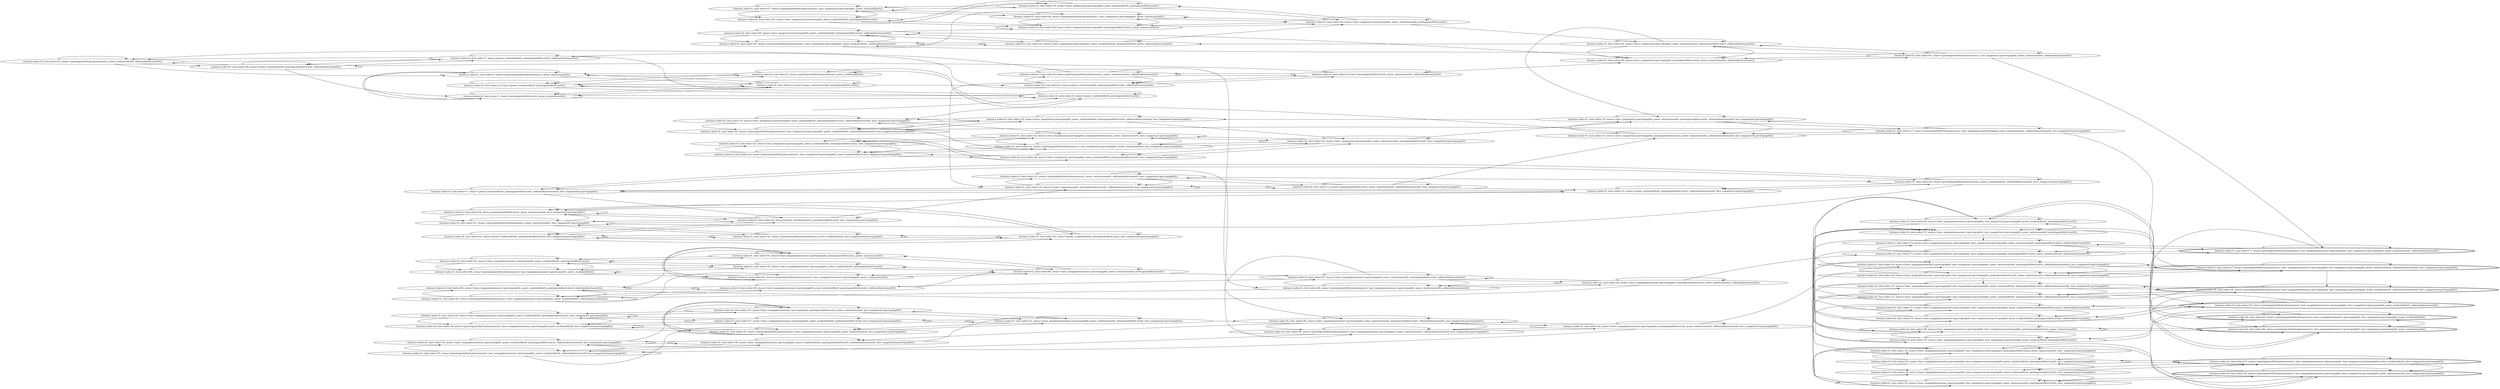 digraph {
rankdir="LR"
s83[label="(instance index=8, state index=83, atoms={pointing(satellite0,phenomenon1), power_avail(satellite0), calibrated(instrument0)})"]
s2[label="(instance index=8, state index=2, atoms={pointing(satellite0,phenomenon1), power_avail(satellite0)})"]
s58[label="(instance index=8, state index=58, atoms={power_avail(satellite0), pointing(satellite0,star2), calibrated(instrument0)})"]
s0[label="(instance index=8, state index=0, atoms={power_avail(satellite0), pointing(satellite0,star2)})"]
s42[label="(instance index=8, state index=42, atoms={pointing(satellite0,phenomenon1), power_avail(satellite0), have_image(star0,spectrograph0)})"]
s45[label="(instance index=8, state index=45, atoms={power_avail(satellite0), pointing(satellite0,star2), have_image(star0,spectrograph0)})"]
s40[label="(instance index=8, state index=40, atoms={pointing(satellite0,phenomenon1), power_avail(satellite0), calibrated(instrument0), have_image(star0,spectrograph0)})"]
s14[label="(instance index=8, state index=14, atoms={power_avail(satellite0), pointing(satellite0,star2), calibrated(instrument0), have_image(star0,spectrograph0)})"]
s7[label="(instance index=8, state index=7, atoms={power_avail(satellite0), pointing(satellite0,star0), calibrated(instrument0)})"]
s5[label="(instance index=8, state index=5, atoms={pointing(satellite0,phenomenon1), power_on(instrument0)})"]
s3[label="(instance index=8, state index=3, atoms={power_avail(satellite0), pointing(satellite0,star0)})"]
s1[label="(instance index=8, state index=1, atoms={pointing(satellite0,star2), power_on(instrument0)})"]
s94[label="(instance index=8, state index=94, atoms={pointing(satellite0,phenomenon1), have_image(phenomenon1,spectrograph0), power_avail(satellite0)})"]
s92[label="(instance index=8, state index=92, atoms={have_image(phenomenon1,spectrograph0), power_avail(satellite0), pointing(satellite0,star2)})"]
s90[label="(instance index=8, state index=90, atoms={have_image(phenomenon1,spectrograph0), power_avail(satellite0), pointing(satellite0,star2), calibrated(instrument0)})"]
s85[label="(instance index=8, state index=85, atoms={pointing(satellite0,phenomenon1), have_image(phenomenon1,spectrograph0), power_avail(satellite0), calibrated(instrument0)})"]
s44[label="(instance index=8, state index=44, atoms={power_avail(satellite0), pointing(satellite0,star0), have_image(star0,spectrograph0)})"]
s41[label="(instance index=8, state index=41, atoms={pointing(satellite0,phenomenon1), power_on(instrument0), have_image(star0,spectrograph0)})"]
s39[label="(instance index=8, state index=39, atoms={pointing(satellite0,star2), power_on(instrument0), have_image(star0,spectrograph0)})"]
s11[label="(instance index=8, state index=11, atoms={power_avail(satellite0), pointing(satellite0,star0), calibrated(instrument0), have_image(star0,spectrograph0)})"]
s56[label="(instance index=8, state index=56, atoms={pointing(satellite0,phenomenon1), have_image(phenomenon1,spectrograph0), power_avail(satellite0), have_image(star0,spectrograph0)})"]
s54[label="(instance index=8, state index=54, atoms={have_image(phenomenon1,spectrograph0), power_avail(satellite0), pointing(satellite0,star2), have_image(star0,spectrograph0)})"]
s52[label="(instance index=8, state index=52, atoms={have_image(phenomenon1,spectrograph0), power_avail(satellite0), pointing(satellite0,star2), calibrated(instrument0), have_image(star0,spectrograph0)})"]
s47[label="(instance index=8, state index=47, atoms={pointing(satellite0,phenomenon1), have_image(phenomenon1,spectrograph0), power_avail(satellite0), calibrated(instrument0), have_image(star0,spectrograph0)})"]
s69[label="(instance index=8, state index=69, atoms={have_image(star2,spectrograph0), power_avail(satellite0), pointing(satellite0,star2)})"]
s67[label="(instance index=8, state index=67, atoms={pointing(satellite0,phenomenon1), have_image(star2,spectrograph0), power_avail(satellite0)})"]
s65[label="(instance index=8, state index=65, atoms={pointing(satellite0,phenomenon1), have_image(star2,spectrograph0), power_avail(satellite0), calibrated(instrument0)})"]
s60[label="(instance index=8, state index=60, atoms={have_image(star2,spectrograph0), power_avail(satellite0), pointing(satellite0,star2), calibrated(instrument0)})"]
s4[label="(instance index=8, state index=4, atoms={power_on(instrument0), pointing(satellite0,star0)})"]
s95[label="(instance index=8, state index=95, atoms={have_image(phenomenon1,spectrograph0), power_avail(satellite0), pointing(satellite0,star0)})"]
s93[label="(instance index=8, state index=93, atoms={pointing(satellite0,phenomenon1), have_image(phenomenon1,spectrograph0), power_on(instrument0)})"]
s91[label="(instance index=8, state index=91, atoms={have_image(phenomenon1,spectrograph0), pointing(satellite0,star2), power_on(instrument0)})"]
s88[label="(instance index=8, state index=88, atoms={have_image(phenomenon1,spectrograph0), power_avail(satellite0), pointing(satellite0,star0), calibrated(instrument0)})"]
s25[label="(instance index=8, state index=25, atoms={have_image(star2,spectrograph0), power_avail(satellite0), pointing(satellite0,star2), have_image(star0,spectrograph0)})"]
s23[label="(instance index=8, state index=23, atoms={pointing(satellite0,phenomenon1), have_image(star2,spectrograph0), power_avail(satellite0), have_image(star0,spectrograph0)})"]
s21[label="(instance index=8, state index=21, atoms={pointing(satellite0,phenomenon1), have_image(star2,spectrograph0), power_avail(satellite0), calibrated(instrument0), have_image(star0,spectrograph0)})"]
s16[label="(instance index=8, state index=16, atoms={have_image(star2,spectrograph0), power_avail(satellite0), pointing(satellite0,star2), calibrated(instrument0), have_image(star0,spectrograph0)})"]
s50[label="(instance index=8, state index=50, atoms={have_image(phenomenon1,spectrograph0), power_avail(satellite0), pointing(satellite0,star0), calibrated(instrument0), have_image(star0,spectrograph0)})"]
s53[label="(instance index=8, state index=53, atoms={have_image(phenomenon1,spectrograph0), pointing(satellite0,star2), power_on(instrument0), have_image(star0,spectrograph0)})"]
s55[label="(instance index=8, state index=55, atoms={pointing(satellite0,phenomenon1), have_image(phenomenon1,spectrograph0), power_on(instrument0), have_image(star0,spectrograph0)})"]
s57[label="(instance index=8, state index=57, atoms={have_image(phenomenon1,spectrograph0), power_avail(satellite0), pointing(satellite0,star0), have_image(star0,spectrograph0)})"]
s43[label="(instance index=8, state index=43, atoms={power_on(instrument0), pointing(satellite0,star0), have_image(star0,spectrograph0)})"]
s19[label="(instance index=8, state index=19, atoms={have_image(star2,spectrograph0), power_avail(satellite0), pointing(satellite0,star0), calibrated(instrument0), have_image(star0,spectrograph0)})"]
s89[label="(instance index=8, state index=89, atoms={have_image(phenomenon1,spectrograph0), power_on(instrument0), pointing(satellite0,star0)})"]
s12[label="(instance index=8, state index=12, atoms={pointing(satellite0,phenomenon1), power_on(instrument0), calibrated(instrument0), have_image(star0,spectrograph0)})"]
s22[label="(instance index=8, state index=22, atoms={pointing(satellite0,phenomenon1), have_image(star2,spectrograph0), power_on(instrument0), have_image(star0,spectrograph0)})"]
s68[label="(instance index=8, state index=68, atoms={have_image(star2,spectrograph0), pointing(satellite0,star2), power_on(instrument0)})"]
s51[label="(instance index=8, state index=51, atoms={have_image(phenomenon1,spectrograph0), power_on(instrument0), pointing(satellite0,star0), have_image(star0,spectrograph0)})"]
s10[label="(instance index=8, state index=10, atoms={power_on(instrument0), pointing(satellite0,star0), calibrated(instrument0), have_image(star0,spectrograph0)})"]
s24[label="(instance index=8, state index=24, atoms={have_image(star2,spectrograph0), pointing(satellite0,star2), power_on(instrument0), have_image(star0,spectrograph0)})"]
s26[label="(instance index=8, state index=26, atoms={have_image(star2,spectrograph0), power_avail(satellite0), pointing(satellite0,star0), have_image(star0,spectrograph0)})"]
s8[label="(instance index=8, state index=8, atoms={pointing(satellite0,phenomenon1), power_on(instrument0), calibrated(instrument0)})"]
s6[label="(instance index=8, state index=6, atoms={power_on(instrument0), pointing(satellite0,star0), calibrated(instrument0)})"]
s63[label="(instance index=8, state index=63, atoms={have_image(star2,spectrograph0), power_avail(satellite0), pointing(satellite0,star0), calibrated(instrument0)})"]
s66[label="(instance index=8, state index=66, atoms={pointing(satellite0,phenomenon1), have_image(star2,spectrograph0), power_on(instrument0)})"]
s70[label="(instance index=8, state index=70, atoms={have_image(star2,spectrograph0), power_avail(satellite0), pointing(satellite0,star0)})"]
s20[label="(instance index=8, state index=20, atoms={have_image(star2,spectrograph0), power_on(instrument0), pointing(satellite0,star0), have_image(star0,spectrograph0)})"]
s87[label="(instance index=8, state index=87, atoms={have_image(phenomenon1,spectrograph0), power_on(instrument0), pointing(satellite0,star0), calibrated(instrument0)})"]
s13[label="(instance index=8, state index=13, atoms={pointing(satellite0,star2), power_on(instrument0), calibrated(instrument0), have_image(star0,spectrograph0)})"]
s46[label="(instance index=8, state index=46, atoms={pointing(satellite0,phenomenon1), have_image(phenomenon1,spectrograph0), power_on(instrument0), calibrated(instrument0), have_image(star0,spectrograph0)})"]
s49[label="(instance index=8, state index=49, atoms={have_image(phenomenon1,spectrograph0), power_on(instrument0), pointing(satellite0,star0), calibrated(instrument0), have_image(star0,spectrograph0)})"]
s84[label="(instance index=8, state index=84, atoms={pointing(satellite0,phenomenon1), have_image(phenomenon1,spectrograph0), power_on(instrument0), calibrated(instrument0)})"]
s9[label="(instance index=8, state index=9, atoms={pointing(satellite0,star2), power_on(instrument0), calibrated(instrument0)})"]
s64[label="(instance index=8, state index=64, atoms={have_image(star2,spectrograph0), power_on(instrument0), pointing(satellite0,star0)})"]
s18[label="(instance index=8, state index=18, atoms={have_image(star2,spectrograph0), power_on(instrument0), pointing(satellite0,star0), calibrated(instrument0), have_image(star0,spectrograph0)})"]
s15[label="(instance index=8, state index=15, atoms={have_image(star2,spectrograph0), pointing(satellite0,star2), power_on(instrument0), calibrated(instrument0), have_image(star0,spectrograph0)})"]
s86[label="(instance index=8, state index=86, atoms={have_image(phenomenon1,spectrograph0), pointing(satellite0,star2), power_on(instrument0), calibrated(instrument0)})"]
s48[label="(instance index=8, state index=48, atoms={have_image(phenomenon1,spectrograph0), pointing(satellite0,star2), power_on(instrument0), calibrated(instrument0), have_image(star0,spectrograph0)})"]
s59[label="(instance index=8, state index=59, atoms={have_image(star2,spectrograph0), pointing(satellite0,star2), power_on(instrument0), calibrated(instrument0)})"]
s62[label="(instance index=8, state index=62, atoms={have_image(star2,spectrograph0), power_on(instrument0), pointing(satellite0,star0), calibrated(instrument0)})"]
s34[label="(instance index=8, state index=34, atoms={have_image(phenomenon1,spectrograph0), have_image(star2,spectrograph0), pointing(satellite0,star2), power_on(instrument0), have_image(star0,spectrograph0)})"]
s78[label="(instance index=8, state index=78, atoms={have_image(phenomenon1,spectrograph0), have_image(star2,spectrograph0), pointing(satellite0,star2), power_on(instrument0)})"]
s77[label="(instance index=8, state index=77, atoms={have_image(phenomenon1,spectrograph0), have_image(star2,spectrograph0), power_avail(satellite0), pointing(satellite0,star2), calibrated(instrument0)})"]
s76[label="(instance index=8, state index=76, atoms={have_image(phenomenon1,spectrograph0), have_image(star2,spectrograph0), power_on(instrument0), pointing(satellite0,star0)})"]
s17[label="(instance index=8, state index=17, atoms={pointing(satellite0,phenomenon1), have_image(star2,spectrograph0), power_on(instrument0), calibrated(instrument0), have_image(star0,spectrograph0)})"]
s38[label="(instance index=8, state index=38, atoms={have_image(phenomenon1,spectrograph0), have_image(star2,spectrograph0), power_avail(satellite0), pointing(satellite0,star0), have_image(star0,spectrograph0)})"]
s35[label="(instance index=8, state index=35, atoms={have_image(phenomenon1,spectrograph0), have_image(star2,spectrograph0), power_avail(satellite0), pointing(satellite0,star2), have_image(star0,spectrograph0)})"]
s82[label="(instance index=8, state index=82, atoms={have_image(phenomenon1,spectrograph0), have_image(star2,spectrograph0), power_avail(satellite0), pointing(satellite0,star0)})"]
s79[label="(instance index=8, state index=79, atoms={have_image(phenomenon1,spectrograph0), have_image(star2,spectrograph0), power_avail(satellite0), pointing(satellite0,star2)})"]
s74[label="(instance index=8, state index=74, atoms={have_image(phenomenon1,spectrograph0), have_image(star2,spectrograph0), power_on(instrument0), pointing(satellite0,star0), calibrated(instrument0)})"]
s32[label="(instance index=8, state index=32, atoms={have_image(phenomenon1,spectrograph0), have_image(star2,spectrograph0), power_on(instrument0), pointing(satellite0,star0), have_image(star0,spectrograph0)})"]
s61[label="(instance index=8, state index=61, atoms={pointing(satellite0,phenomenon1), have_image(star2,spectrograph0), power_on(instrument0), calibrated(instrument0)})"]
s73[label="(instance index=8, state index=73, atoms={have_image(phenomenon1,spectrograph0), have_image(star2,spectrograph0), pointing(satellite0,star2), power_on(instrument0), calibrated(instrument0)})"]
s30[label="(instance index=8, state index=30, atoms={have_image(phenomenon1,spectrograph0), have_image(star2,spectrograph0), power_on(instrument0), pointing(satellite0,star0), calibrated(instrument0), have_image(star0,spectrograph0)})"]
s33[label="(instance index=8, state index=33, atoms={have_image(phenomenon1,spectrograph0), have_image(star2,spectrograph0), power_avail(satellite0), pointing(satellite0,star2), calibrated(instrument0), have_image(star0,spectrograph0)})"]
s29[label="(instance index=8, state index=29, atoms={have_image(phenomenon1,spectrograph0), have_image(star2,spectrograph0), pointing(satellite0,star2), power_on(instrument0), calibrated(instrument0), have_image(star0,spectrograph0)})"]
s75[label="(instance index=8, state index=75, atoms={have_image(phenomenon1,spectrograph0), have_image(star2,spectrograph0), power_avail(satellite0), pointing(satellite0,star0), calibrated(instrument0)})"]
s31[label="(instance index=8, state index=31, atoms={have_image(phenomenon1,spectrograph0), have_image(star2,spectrograph0), power_avail(satellite0), pointing(satellite0,star0), calibrated(instrument0), have_image(star0,spectrograph0)})"]
s28[peripheries=2,label="(instance index=8, state index=28, atoms={pointing(satellite0,phenomenon1), have_image(phenomenon1,spectrograph0), have_image(star2,spectrograph0), power_avail(satellite0), calibrated(instrument0), have_image(star0,spectrograph0)})"]
s80[peripheries=2,label="(instance index=8, state index=80, atoms={pointing(satellite0,phenomenon1), have_image(phenomenon1,spectrograph0), have_image(star2,spectrograph0), power_on(instrument0)})"]
s72[peripheries=2,label="(instance index=8, state index=72, atoms={pointing(satellite0,phenomenon1), have_image(phenomenon1,spectrograph0), have_image(star2,spectrograph0), power_avail(satellite0), calibrated(instrument0)})"]
s27[peripheries=2,label="(instance index=8, state index=27, atoms={pointing(satellite0,phenomenon1), have_image(phenomenon1,spectrograph0), have_image(star2,spectrograph0), power_on(instrument0), calibrated(instrument0), have_image(star0,spectrograph0)})"]
s71[peripheries=2,label="(instance index=8, state index=71, atoms={pointing(satellite0,phenomenon1), have_image(phenomenon1,spectrograph0), have_image(star2,spectrograph0), power_on(instrument0), calibrated(instrument0)})"]
s81[peripheries=2,label="(instance index=8, state index=81, atoms={pointing(satellite0,phenomenon1), have_image(phenomenon1,spectrograph0), have_image(star2,spectrograph0), power_avail(satellite0)})"]
s37[peripheries=2,label="(instance index=8, state index=37, atoms={pointing(satellite0,phenomenon1), have_image(phenomenon1,spectrograph0), have_image(star2,spectrograph0), power_avail(satellite0), have_image(star0,spectrograph0)})"]
s36[peripheries=2,label="(instance index=8, state index=36, atoms={pointing(satellite0,phenomenon1), have_image(phenomenon1,spectrograph0), have_image(star2,spectrograph0), power_on(instrument0), have_image(star0,spectrograph0)})"]
Dangling [ label = "", style = invis ]
{ rank = same; Dangling }
Dangling -> s0
{ rank = same; s0}
{ rank = same; s7,s5,s3,s1,s94,s92,s90,s85,s44,s41,s39,s11,s56,s54,s52,s47}
{ rank = same; s69,s67,s65,s60,s4,s95,s93,s91,s88,s25,s23,s21,s16,s50,s53,s55,s57,s43}
{ rank = same; s19,s89,s12,s22,s68,s51,s10,s24,s26,s8,s6,s63,s66,s70}
{ rank = same; s20,s87,s13,s46,s49,s84,s9,s64}
{ rank = same; s18,s15,s86,s48,s59,s62}
{ rank = same; s34,s78,s77,s76,s17,s38,s35,s82,s79,s74,s32,s61,s73,s30,s33,s29,s75,s31}
{ rank = same; s28,s80,s72,s27,s71,s81,s37,s36}
{
s83->s7
s83->s5
s83->s83
s83->s58
s2->s3
s2->s2
s2->s5
s2->s0
s58->s7
s58->s83
s58->s58
s58->s1
s0->s3
s0->s2
s0->s1
s0->s0
s42->s45
s42->s44
s42->s42
s42->s41
s45->s45
s45->s39
s45->s44
s45->s42
s40->s14
s40->s11
s40->s41
s40->s40
s14->s39
s14->s14
s14->s11
s14->s40
}
{
s7->s7
s7->s4
s7->s83
s7->s58
s5->s5
s5->s4
s5->s2
s5->s1
s3->s4
s3->s3
s3->s2
s3->s0
s1->s4
s1->s1
s1->s5
s1->s0
s94->s95
s94->s94
s94->s93
s94->s92
s92->s95
s92->s94
s92->s92
s92->s91
s90->s91
s90->s85
s90->s90
s90->s88
s85->s85
s85->s90
s85->s93
s85->s88
s44->s45
s44->s44
s44->s43
s44->s42
s41->s39
s41->s43
s41->s42
s41->s41
s39->s39
s39->s45
s39->s43
s39->s41
s11->s14
s11->s43
s11->s40
s11->s11
s56->s55
s56->s54
s56->s57
s56->s56
s54->s54
s54->s53
s54->s57
s54->s56
s52->s53
s52->s47
s52->s52
s52->s50
s47->s47
s47->s52
s47->s55
s47->s50
}
{
s69->s70
s69->s69
s69->s68
s69->s67
s67->s70
s67->s69
s67->s67
s67->s66
s65->s63
s65->s66
s65->s60
s65->s65
s60->s63
s60->s68
s60->s60
s60->s65
s4->s5
s4->s4
s4->s3
s4->s6
s4->s1
s95->s95
s95->s92
s95->s94
s95->s89
s93->s93
s93->s91
s93->s94
s93->s89
s91->s93
s91->s92
s91->s91
s91->s89
s88->s85
s88->s90
s88->s89
s88->s88
s25->s23
s25->s26
s25->s25
s25->s24
s23->s23
s23->s22
s23->s26
s23->s25
s21->s22
s21->s19
s21->s21
s21->s16
s16->s21
s16->s16
s16->s19
s16->s24
s50->s47
s50->s52
s50->s51
s50->s50
s53->s55
s53->s54
s53->s53
s53->s51
s55->s55
s55->s53
s55->s51
s55->s56
s57->s54
s57->s57
s57->s51
s57->s56
s43->s43
s43->s10
s43->s41
s43->s44
s43->s39
}
{
s19->s20
s19->s19
s19->s21
s19->s16
s89->s95
s89->s93
s89->s91
s89->s89
s89->s87
s12->s46
s12->s13
s12->s12
s12->s10
s12->s40
s22->s23
s22->s22
s22->s20
s22->s24
s68->s68
s68->s66
s68->s69
s68->s64
s51->s57
s51->s55
s51->s53
s51->s51
s51->s49
s10->s13
s10->s12
s10->s11
s10->s10
s24->s22
s24->s20
s24->s25
s24->s24
s26->s23
s26->s26
s26->s20
s26->s25
s8->s84
s8->s9
s8->s83
s8->s8
s8->s6
s6->s10
s6->s9
s6->s8
s6->s7
s6->s6
s63->s63
s63->s60
s63->s65
s63->s64
s66->s68
s66->s67
s66->s66
s66->s64
s70->s70
s70->s67
s70->s69
s70->s64
}
{
s20->s26
s20->s24
s20->s22
s20->s20
s20->s18
s87->s88
s87->s87
s87->s86
s87->s84
s87->s49
s13->s14
s13->s13
s13->s12
s13->s15
s13->s10
s46->s47
s46->s46
s46->s49
s46->s48
s49->s46
s49->s50
s49->s49
s49->s48
s84->s87
s84->s86
s84->s85
s84->s84
s9->s59
s9->s9
s9->s58
s9->s8
s9->s6
s64->s62
s64->s70
s64->s68
s64->s66
s64->s64
}
{
s18->s15
s18->s19
s18->s18
s18->s17
s15->s15
s15->s18
s15->s17
s15->s16
s86->s90
s86->s87
s86->s86
s86->s84
s86->s73
s48->s52
s48->s29
s48->s49
s48->s48
s48->s46
s59->s62
s59->s61
s59->s60
s59->s59
s62->s62
s62->s61
s62->s59
s62->s63
s62->s18
}
{
s34->s36
s34->s35
s34->s34
s34->s32
s78->s79
s78->s78
s78->s76
s78->s80
s77->s78
s77->s75
s77->s77
s77->s72
s76->s82
s76->s80
s76->s78
s76->s76
s76->s74
s17->s21
s17->s18
s17->s27
s17->s17
s17->s15
s38->s38
s38->s35
s38->s37
s38->s32
s35->s38
s35->s37
s35->s35
s35->s34
s82->s79
s82->s82
s82->s76
s82->s81
s79->s79
s79->s78
s79->s82
s79->s81
s74->s30
s74->s75
s74->s74
s74->s73
s74->s71
s32->s30
s32->s38
s32->s36
s32->s34
s32->s32
s61->s62
s61->s59
s61->s61
s61->s71
s61->s65
s73->s71
s73->s77
s73->s74
s73->s73
s30->s31
s30->s30
s30->s29
s30->s27
s33->s31
s33->s34
s33->s28
s33->s33
s29->s30
s29->s29
s29->s27
s29->s33
s75->s76
s75->s75
s75->s77
s75->s72
s31->s31
s31->s28
s31->s33
s31->s32
}
{
s28->s31
s28->s36
s28->s28
s28->s33
s80->s78
s80->s76
s80->s81
s80->s80
s72->s75
s72->s80
s72->s77
s72->s72
s27->s30
s27->s29
s27->s28
s27->s27
s71->s71
s71->s74
s71->s73
s71->s72
s81->s79
s81->s82
s81->s81
s81->s80
s37->s38
s37->s37
s37->s36
s37->s35
s36->s36
s36->s34
s36->s37
s36->s32
}
}
